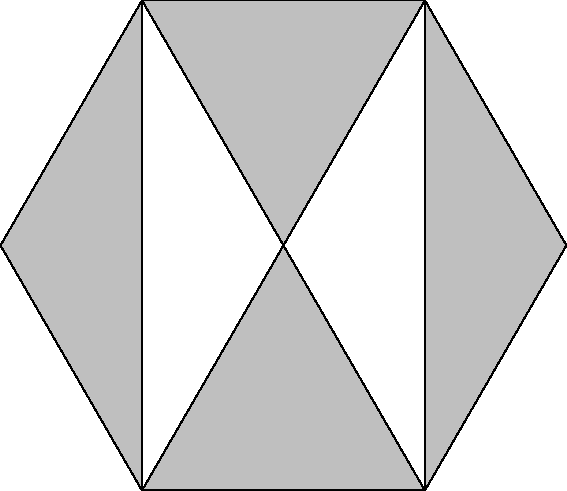 size(10cm);

filldraw(dir(0) -- dir(60) -- dir(300) -- cycle, mediumgray);
filldraw((0, 0) -- dir(60) -- dir(120) -- cycle, mediumgray);
filldraw(dir(120) -- dir(180) -- dir(240) -- cycle, mediumgray);
filldraw(dir(240) -- dir(300) -- (0, 0) -- cycle, mediumgray);
